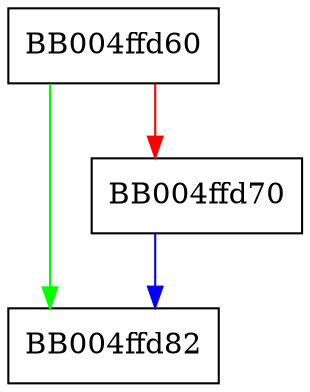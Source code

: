 digraph ossl_quic_txfc_get_credit {
  node [shape="box"];
  graph [splines=ortho];
  BB004ffd60 -> BB004ffd82 [color="green"];
  BB004ffd60 -> BB004ffd70 [color="red"];
  BB004ffd70 -> BB004ffd82 [color="blue"];
}